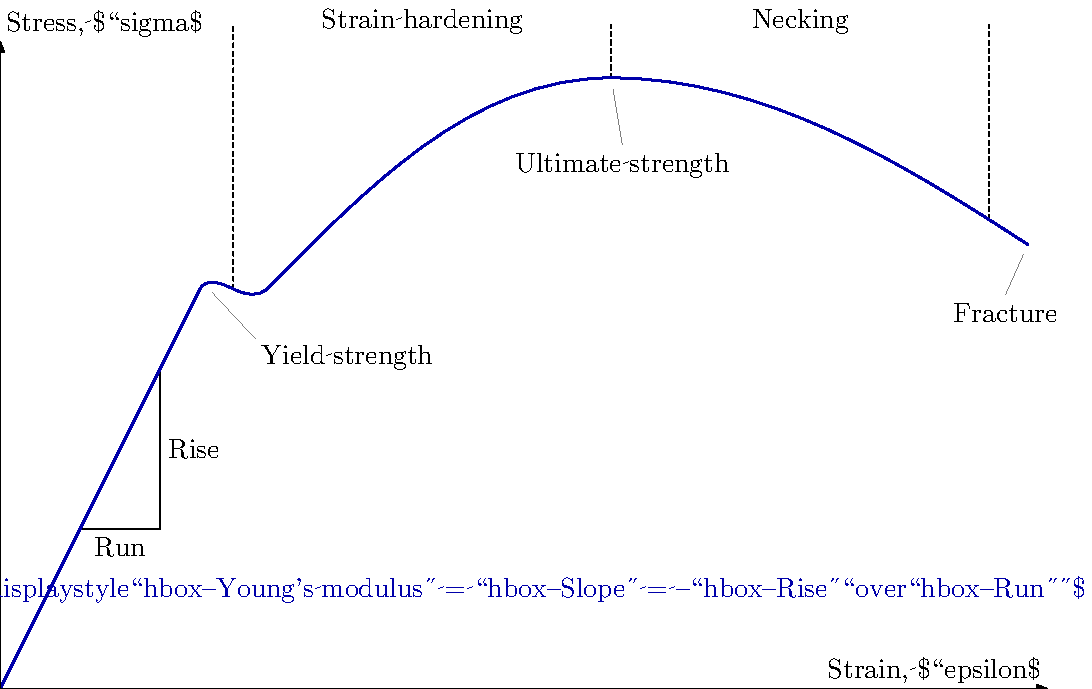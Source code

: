 \documentclass{standalone}
\usepackage{luamplib}
\begin{document}
\mplibtextextlabel{enable}
\begin{mplibcode}
beginfig(1);
    z1 = 377 right;  z2 = 233 up;

    path ff; 
    ff = origin .. (72, 144){1,2} .. (84, 144) .. (96, 144){1,1} .. (220, 220){right} .. (370, 160){2,-1.3};

    for t=2, 4, 4.9:
        draw point t of ff -- (xpart point t of ff, y2 + 6) dashed evenly scaled 1/2;
    endfor
    label.top("Strain hardening", (1/2 (xpart point 2 of ff + xpart point 4 of ff), y2));
    label.top("Necking",          (1/2 (xpart point 4 of ff + xpart point 4.9 of ff), y2));

    path rr; 
    rr = point 0.4 of ff -- (xpart point 0.8 of ff, ypart point 0.4 of ff) -- point 0.8 of ff;
    draw rr; label.bot("Run", point 1/2 of rr); label.rt("Rise", point 3/2 of rr);

    vardef pin_label@#(expr p, a, b)= 
        draw a -- b cutbefore fullcircle scaled 8 shifted a withpen pencircle scaled 1/4 withcolor 1/2 white;
        label@#(p, b);
    enddef;

    pin_label.lrt("Yield strength",     point 1.2 of ff, point 2 of ff + (8, -18));
    pin_label.bot("Ultimate strength",  point 4   of ff, point 4 of ff + (4, -24));
    pin_label.bot("Fracture",           point 5   of ff, point 5 of ff + (-8, -18));

    draw ff withpen pencircle scaled 1 withcolor 2/3 blue;
    clip currentpicture to unitsquare scaled 400; % clip thick pen at origin

    drawdblarrow z1 -- origin -- z2;
    label.ulft("Strain, $\epsilon$", z1);
    label.urt("Stress, $\sigma$", z2);

    label("$\displaystyle\hbox{Young's modulus} = \hbox{Slope} = {\hbox{Rise}\over\hbox{Run}}$",
        1/2 z1 shifted 36 up) withcolor 2/3 blue;

endfig;
\end{mplibcode}
\end{document}

